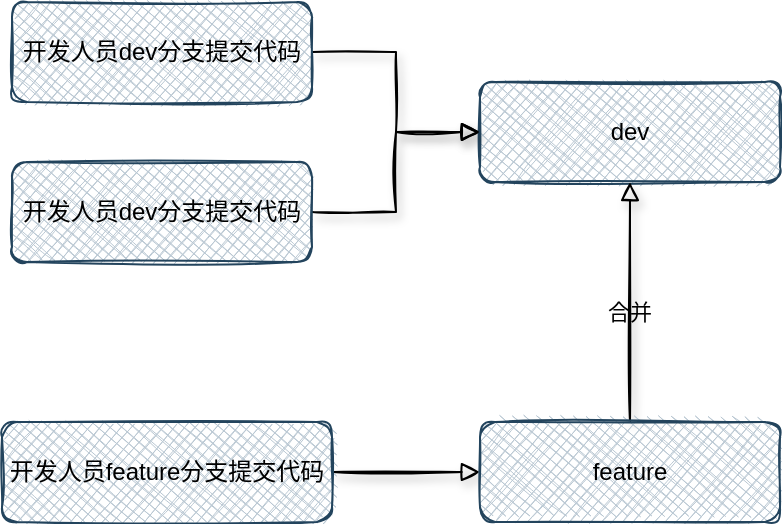 <mxfile version="16.0.0" type="github">
  <diagram id="inYY3UJfHC1M5rYNKaPg" name="Page-1">
    <mxGraphModel dx="677" dy="396" grid="1" gridSize="10" guides="1" tooltips="1" connect="1" arrows="1" fold="1" page="1" pageScale="1" pageWidth="827" pageHeight="1169" math="0" shadow="0">
      <root>
        <mxCell id="0" />
        <mxCell id="1" parent="0" />
        <mxCell id="9wBvVutJKOYILBzCiKMt-3" value="" style="edgeStyle=orthogonalEdgeStyle;rounded=0;orthogonalLoop=1;jettySize=auto;html=1;fontFamily=Helvetica;fontSize=11;fontColor=default;endArrow=block;endFill=0;shadow=1;sketch=1;strokeWidth=1;endSize=7;startSize=7;" parent="1" source="9wBvVutJKOYILBzCiKMt-1" target="9wBvVutJKOYILBzCiKMt-2" edge="1">
          <mxGeometry relative="1" as="geometry" />
        </mxCell>
        <mxCell id="9wBvVutJKOYILBzCiKMt-1" value="开发人员dev分支提交代码" style="rounded=1;whiteSpace=wrap;html=1;fillColor=#bac8d3;strokeColor=#23445d;gradientDirection=north;shadow=0;sketch=1;glass=0;fillStyle=cross-hatch;strokeWidth=1;perimeterSpacing=0;" parent="1" vertex="1">
          <mxGeometry x="30" y="70" width="150" height="50" as="geometry" />
        </mxCell>
        <mxCell id="9wBvVutJKOYILBzCiKMt-2" value="dev" style="rounded=1;whiteSpace=wrap;html=1;fillColor=#bac8d3;strokeColor=#23445d;gradientDirection=north;shadow=0;sketch=1;glass=0;fillStyle=cross-hatch;strokeWidth=1;perimeterSpacing=0;" parent="1" vertex="1">
          <mxGeometry x="264" y="110" width="150" height="50" as="geometry" />
        </mxCell>
        <mxCell id="9wBvVutJKOYILBzCiKMt-5" style="edgeStyle=orthogonalEdgeStyle;rounded=0;orthogonalLoop=1;jettySize=auto;html=1;entryX=0;entryY=0.5;entryDx=0;entryDy=0;fontFamily=Helvetica;fontSize=11;fontColor=default;endArrow=block;endFill=0;shadow=1;sketch=1;strokeWidth=1;endSize=7;startSize=7;" parent="1" source="9wBvVutJKOYILBzCiKMt-4" target="9wBvVutJKOYILBzCiKMt-2" edge="1">
          <mxGeometry relative="1" as="geometry" />
        </mxCell>
        <mxCell id="9wBvVutJKOYILBzCiKMt-4" value="开发人员dev分支提交代码" style="rounded=1;whiteSpace=wrap;html=1;fillColor=#bac8d3;strokeColor=#23445d;gradientDirection=north;shadow=0;sketch=1;glass=0;fillStyle=cross-hatch;strokeWidth=1;perimeterSpacing=0;" parent="1" vertex="1">
          <mxGeometry x="30" y="150" width="150" height="50" as="geometry" />
        </mxCell>
        <mxCell id="j6jLbYVHlDXKvZPqw0os-3" style="edgeStyle=orthogonalEdgeStyle;rounded=0;orthogonalLoop=1;jettySize=auto;html=1;endArrow=block;endFill=0;shadow=1;sketch=1;strokeWidth=1;endSize=7;startSize=7;" edge="1" parent="1" source="j6jLbYVHlDXKvZPqw0os-1" target="j6jLbYVHlDXKvZPqw0os-2">
          <mxGeometry relative="1" as="geometry" />
        </mxCell>
        <mxCell id="j6jLbYVHlDXKvZPqw0os-1" value="开发人员feature分支提交代码" style="rounded=1;whiteSpace=wrap;html=1;fillColor=#bac8d3;strokeColor=#23445d;gradientDirection=north;shadow=0;sketch=1;glass=0;fillStyle=cross-hatch;strokeWidth=1;perimeterSpacing=0;" vertex="1" parent="1">
          <mxGeometry x="25" y="280" width="165" height="50" as="geometry" />
        </mxCell>
        <mxCell id="j6jLbYVHlDXKvZPqw0os-4" style="edgeStyle=orthogonalEdgeStyle;orthogonalLoop=1;jettySize=auto;html=1;entryX=0.5;entryY=1;entryDx=0;entryDy=0;rounded=0;endArrow=block;endFill=0;shadow=1;sketch=1;strokeWidth=1;endSize=7;startSize=7;jumpStyle=arc;" edge="1" parent="1" source="j6jLbYVHlDXKvZPqw0os-2" target="9wBvVutJKOYILBzCiKMt-2">
          <mxGeometry relative="1" as="geometry" />
        </mxCell>
        <mxCell id="j6jLbYVHlDXKvZPqw0os-2" value="feature" style="rounded=1;whiteSpace=wrap;html=1;fillColor=#bac8d3;strokeColor=#23445d;gradientDirection=north;shadow=0;sketch=1;glass=0;fillStyle=cross-hatch;strokeWidth=1;perimeterSpacing=0;" vertex="1" parent="1">
          <mxGeometry x="264" y="280" width="150" height="50" as="geometry" />
        </mxCell>
        <mxCell id="j6jLbYVHlDXKvZPqw0os-5" value="合并" style="text;html=1;strokeColor=none;fillColor=none;align=center;verticalAlign=middle;whiteSpace=wrap;rounded=0;fontFamily=Helvetica;fontSize=11;fontColor=default;" vertex="1" parent="1">
          <mxGeometry x="309" y="210" width="60" height="30" as="geometry" />
        </mxCell>
      </root>
    </mxGraphModel>
  </diagram>
</mxfile>
